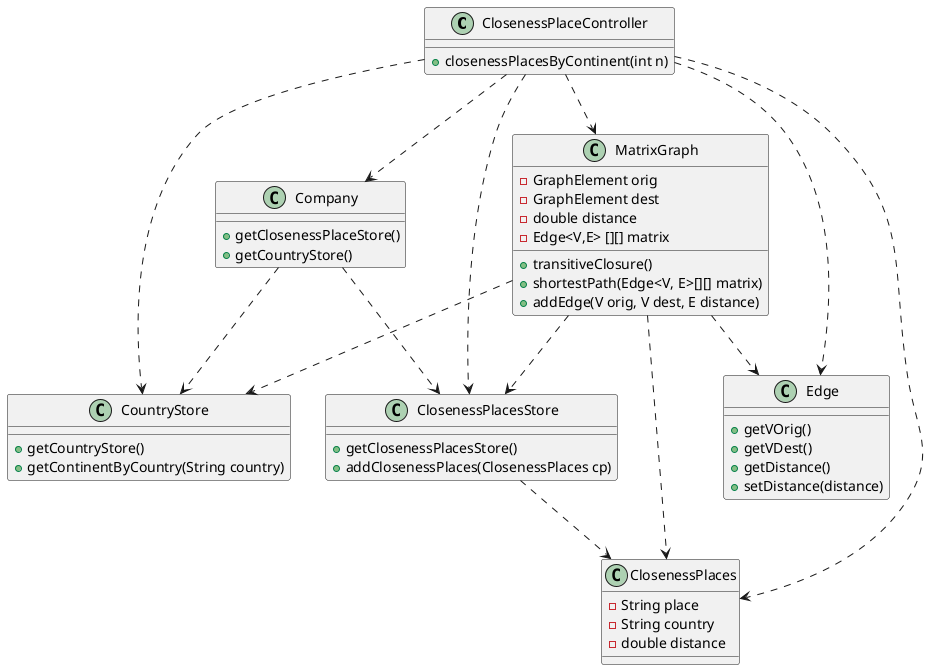 @startuml
'https://plantuml.com/sequence-diagram


ClosenessPlaceController ..> MatrixGraph
ClosenessPlaceController ..> Company
Company ..> ClosenessPlacesStore
Company ..> CountryStore
ClosenessPlaceController ..> Edge
ClosenessPlaceController ..> ClosenessPlacesStore
ClosenessPlaceController ..> ClosenessPlaces
ClosenessPlaceController ..> CountryStore
MatrixGraph ..> Edge
MatrixGraph ..> ClosenessPlacesStore
MatrixGraph ..> ClosenessPlaces
ClosenessPlacesStore ..> ClosenessPlaces
MatrixGraph ..> CountryStore


ClosenessPlaceController : +closenessPlacesByContinent(int n)

MatrixGraph : +transitiveClosure()
MatrixGraph : +shortestPath(Edge<V, E>[][] matrix)
MatrixGraph : +addEdge(V orig, V dest, E distance)
MatrixGraph : -GraphElement orig
MatrixGraph : -GraphElement dest
MatrixGraph : -double distance
MatrixGraph : -Edge<V,E> [][] matrix


Edge : +getVOrig()
Edge : +getVDest()
Edge : +getDistance()
Edge : +setDistance(distance)

CountryStore : +getCountryStore()
CountryStore : +getContinentByCountry(String country)

ClosenessPlacesStore : +getClosenessPlacesStore()
ClosenessPlacesStore : +addClosenessPlaces(ClosenessPlaces cp)

Company : +getClosenessPlaceStore()
Company : +getCountryStore()

ClosenessPlaces : -String place
ClosenessPlaces : -String country
ClosenessPlaces : -double distance

@enduml
